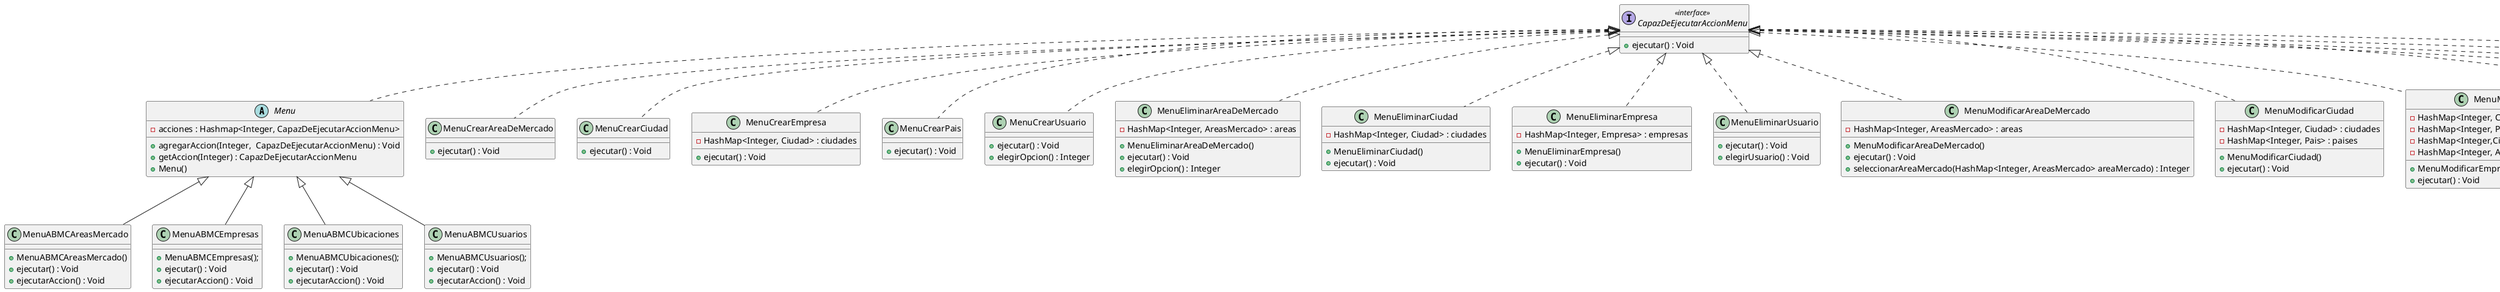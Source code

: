 @startuml

abstract class Menu implements CapazDeEjecutarAccionMenu{
    -acciones : Hashmap<Integer, CapazDeEjecutarAccionMenu>
    +agregarAccion(Integer,  CapazDeEjecutarAccionMenu) : Void
    +getAccion(Integer) : CapazDeEjecutarAccionMenu
    +Menu()
}

class MenuABMCAreasMercado extends Menu{
    +MenuABMCAreasMercado()
    +ejecutar() : Void
    +ejecutarAccion() : Void
}
class MenuABMCEmpresas extends Menu{
    +MenuABMCEmpresas();
    +ejecutar() : Void
    +ejecutarAccion() : Void
}
class MenuABMCUbicaciones extends Menu{
    +MenuABMCUbicaciones();
    +ejecutar() : Void
    +ejecutarAccion() : Void
}
class MenuABMCUsuarios extends Menu{
    +MenuABMCUsuarios();
    +ejecutar() : Void
    +ejecutarAccion() : Void
}
class MenuCrearAreaDeMercado implements CapazDeEjecutarAccionMenu{
    +ejecutar() : Void
}
class MenuCrearCiudad implements CapazDeEjecutarAccionMenu{
    +ejecutar() : Void
}
class MenuCrearEmpresa implements CapazDeEjecutarAccionMenu{
    -HashMap<Integer, Ciudad> : ciudades
    +ejecutar() : Void
}
class MenuCrearPais implements CapazDeEjecutarAccionMenu{
    +ejecutar() : Void
}
class MenuCrearUsuario implements CapazDeEjecutarAccionMenu{
    +ejecutar() : Void
    +elegirOpcion() : Integer
}
class MenuEliminarAreaDeMercado implements CapazDeEjecutarAccionMenu{
    -HashMap<Integer, AreasMercado> : areas
    +MenuEliminarAreaDeMercado()
    +ejecutar() : Void
    +elegirOpcion() : Integer
}
class MenuEliminarCiudad implements CapazDeEjecutarAccionMenu{
    -HashMap<Integer, Ciudad> : ciudades
    +MenuEliminarCiudad()
    +ejecutar() : Void
}
class MenuEliminarEmpresa implements CapazDeEjecutarAccionMenu{
    -HashMap<Integer, Empresa> : empresas
    +MenuEliminarEmpresa()
    +ejecutar() : Void
}
class MenuEliminarUsuario implements CapazDeEjecutarAccionMenu{
    +ejecutar() : Void
    +elegirUsuario() : Void
}
class MenuModificarAreaDeMercado implements CapazDeEjecutarAccionMenu{
    -HashMap<Integer, AreasMercado> : areas
    +MenuModificarAreaDeMercado()
    +ejecutar() : Void
    +seleccionarAreaMercado(HashMap<Integer, AreasMercado> areaMercado) : Integer
}
class MenuModificarCiudad implements CapazDeEjecutarAccionMenu{
    -HashMap<Integer, Ciudad> : ciudades
    -HashMap<Integer, Pais> : paises
    +MenuModificarCiudad()
    +ejecutar() : Void
}
class MenuModificarEmpresa implements CapazDeEjecutarAccionMenu{
    -HashMap<Integer, Ciudad> : ciudades
    -HashMap<Integer, Pais> : paises
    -HashMap<Integer,Ciudad> : ciudadesDeEmpresa
    -HashMap<Integer, AreasMercado> : areas
    +MenuModificarEmpresa()
    +ejecutar() : Void
}
class MenuModificarPais implements CapazDeEjecutarAccionMenu{
    -HashMap<Integer, Pais> : paises
    +MenuModificarPais()
    +ejecutar() : Void
    +seleccionarPais() : Void
}
class MenuModificarUsuario implements CapazDeEjecutarAccionMenu{
    +MenuModificarUsuario()
    +ejecutar() : Void
    +elegirUsuario() : Integer
}
class MenuPrincipalAdmin implements CapazDeEjecutarAccionMenu{
    +MenuPrincipalAdmin()
    +ejecutar() : Void
    +ejecutarAccion(Integer) : Void
}
class MenuPrincipalNoAdmin implements CapazDeEjecutarAccionMenu{
    +MenuPrincipalNoAdmin()
    +ejecutar() : Void
    +ejecutarAccion(Integer) : Void
}
class MenuVendedorCaptado implements CapazDeEjecutarAccionMenu{
    +ejecutar() : Void
}

interface CapazDeEjecutarAccionMenu <<interface>>{
    +ejecutar() : Void
}

@enduml